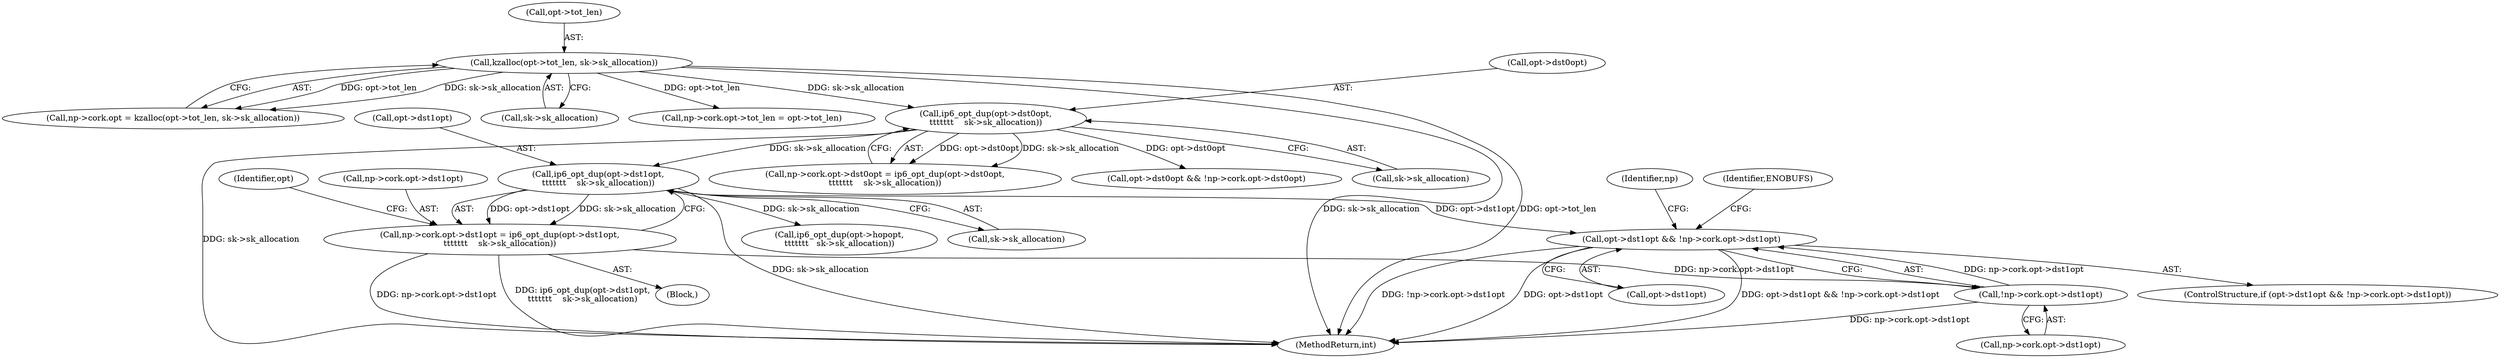 digraph "0_linux_75a493e60ac4bbe2e977e7129d6d8cbb0dd236be@pointer" {
"1000300" [label="(Call,opt->dst1opt && !np->cork.opt->dst1opt)"];
"1000292" [label="(Call,ip6_opt_dup(opt->dst1opt,\n\t\t\t\t\t\t\t    sk->sk_allocation))"];
"1000261" [label="(Call,ip6_opt_dup(opt->dst0opt,\n\t\t\t\t\t\t\t    sk->sk_allocation))"];
"1000201" [label="(Call,kzalloc(opt->tot_len, sk->sk_allocation))"];
"1000304" [label="(Call,!np->cork.opt->dst1opt)"];
"1000284" [label="(Call,np->cork.opt->dst1opt = ip6_opt_dup(opt->dst1opt,\n\t\t\t\t\t\t\t    sk->sk_allocation))"];
"1000300" [label="(Call,opt->dst1opt && !np->cork.opt->dst1opt)"];
"1000292" [label="(Call,ip6_opt_dup(opt->dst1opt,\n\t\t\t\t\t\t\t    sk->sk_allocation))"];
"1000319" [label="(Identifier,np)"];
"1000195" [label="(Call,np->cork.opt = kzalloc(opt->tot_len, sk->sk_allocation))"];
"1001327" [label="(MethodReturn,int)"];
"1000296" [label="(Call,sk->sk_allocation)"];
"1000253" [label="(Call,np->cork.opt->dst0opt = ip6_opt_dup(opt->dst0opt,\n\t\t\t\t\t\t\t    sk->sk_allocation))"];
"1000302" [label="(Identifier,opt)"];
"1000314" [label="(Identifier,ENOBUFS)"];
"1000202" [label="(Call,opt->tot_len)"];
"1000269" [label="(Call,opt->dst0opt && !np->cork.opt->dst0opt)"];
"1000265" [label="(Call,sk->sk_allocation)"];
"1000262" [label="(Call,opt->dst0opt)"];
"1000305" [label="(Call,np->cork.opt->dst1opt)"];
"1000261" [label="(Call,ip6_opt_dup(opt->dst0opt,\n\t\t\t\t\t\t\t    sk->sk_allocation))"];
"1000205" [label="(Call,sk->sk_allocation)"];
"1000299" [label="(ControlStructure,if (opt->dst1opt && !np->cork.opt->dst1opt))"];
"1000304" [label="(Call,!np->cork.opt->dst1opt)"];
"1000220" [label="(Call,np->cork.opt->tot_len = opt->tot_len)"];
"1000323" [label="(Call,ip6_opt_dup(opt->hopopt,\n\t\t\t\t\t\t\t   sk->sk_allocation))"];
"1000284" [label="(Call,np->cork.opt->dst1opt = ip6_opt_dup(opt->dst1opt,\n\t\t\t\t\t\t\t    sk->sk_allocation))"];
"1000293" [label="(Call,opt->dst1opt)"];
"1000201" [label="(Call,kzalloc(opt->tot_len, sk->sk_allocation))"];
"1000184" [label="(Block,)"];
"1000301" [label="(Call,opt->dst1opt)"];
"1000285" [label="(Call,np->cork.opt->dst1opt)"];
"1000300" -> "1000299"  [label="AST: "];
"1000300" -> "1000301"  [label="CFG: "];
"1000300" -> "1000304"  [label="CFG: "];
"1000301" -> "1000300"  [label="AST: "];
"1000304" -> "1000300"  [label="AST: "];
"1000314" -> "1000300"  [label="CFG: "];
"1000319" -> "1000300"  [label="CFG: "];
"1000300" -> "1001327"  [label="DDG: !np->cork.opt->dst1opt"];
"1000300" -> "1001327"  [label="DDG: opt->dst1opt"];
"1000300" -> "1001327"  [label="DDG: opt->dst1opt && !np->cork.opt->dst1opt"];
"1000292" -> "1000300"  [label="DDG: opt->dst1opt"];
"1000304" -> "1000300"  [label="DDG: np->cork.opt->dst1opt"];
"1000292" -> "1000284"  [label="AST: "];
"1000292" -> "1000296"  [label="CFG: "];
"1000293" -> "1000292"  [label="AST: "];
"1000296" -> "1000292"  [label="AST: "];
"1000284" -> "1000292"  [label="CFG: "];
"1000292" -> "1001327"  [label="DDG: sk->sk_allocation"];
"1000292" -> "1000284"  [label="DDG: opt->dst1opt"];
"1000292" -> "1000284"  [label="DDG: sk->sk_allocation"];
"1000261" -> "1000292"  [label="DDG: sk->sk_allocation"];
"1000292" -> "1000323"  [label="DDG: sk->sk_allocation"];
"1000261" -> "1000253"  [label="AST: "];
"1000261" -> "1000265"  [label="CFG: "];
"1000262" -> "1000261"  [label="AST: "];
"1000265" -> "1000261"  [label="AST: "];
"1000253" -> "1000261"  [label="CFG: "];
"1000261" -> "1001327"  [label="DDG: sk->sk_allocation"];
"1000261" -> "1000253"  [label="DDG: opt->dst0opt"];
"1000261" -> "1000253"  [label="DDG: sk->sk_allocation"];
"1000201" -> "1000261"  [label="DDG: sk->sk_allocation"];
"1000261" -> "1000269"  [label="DDG: opt->dst0opt"];
"1000201" -> "1000195"  [label="AST: "];
"1000201" -> "1000205"  [label="CFG: "];
"1000202" -> "1000201"  [label="AST: "];
"1000205" -> "1000201"  [label="AST: "];
"1000195" -> "1000201"  [label="CFG: "];
"1000201" -> "1001327"  [label="DDG: sk->sk_allocation"];
"1000201" -> "1001327"  [label="DDG: opt->tot_len"];
"1000201" -> "1000195"  [label="DDG: opt->tot_len"];
"1000201" -> "1000195"  [label="DDG: sk->sk_allocation"];
"1000201" -> "1000220"  [label="DDG: opt->tot_len"];
"1000304" -> "1000305"  [label="CFG: "];
"1000305" -> "1000304"  [label="AST: "];
"1000304" -> "1001327"  [label="DDG: np->cork.opt->dst1opt"];
"1000284" -> "1000304"  [label="DDG: np->cork.opt->dst1opt"];
"1000284" -> "1000184"  [label="AST: "];
"1000285" -> "1000284"  [label="AST: "];
"1000302" -> "1000284"  [label="CFG: "];
"1000284" -> "1001327"  [label="DDG: np->cork.opt->dst1opt"];
"1000284" -> "1001327"  [label="DDG: ip6_opt_dup(opt->dst1opt,\n\t\t\t\t\t\t\t    sk->sk_allocation)"];
}

